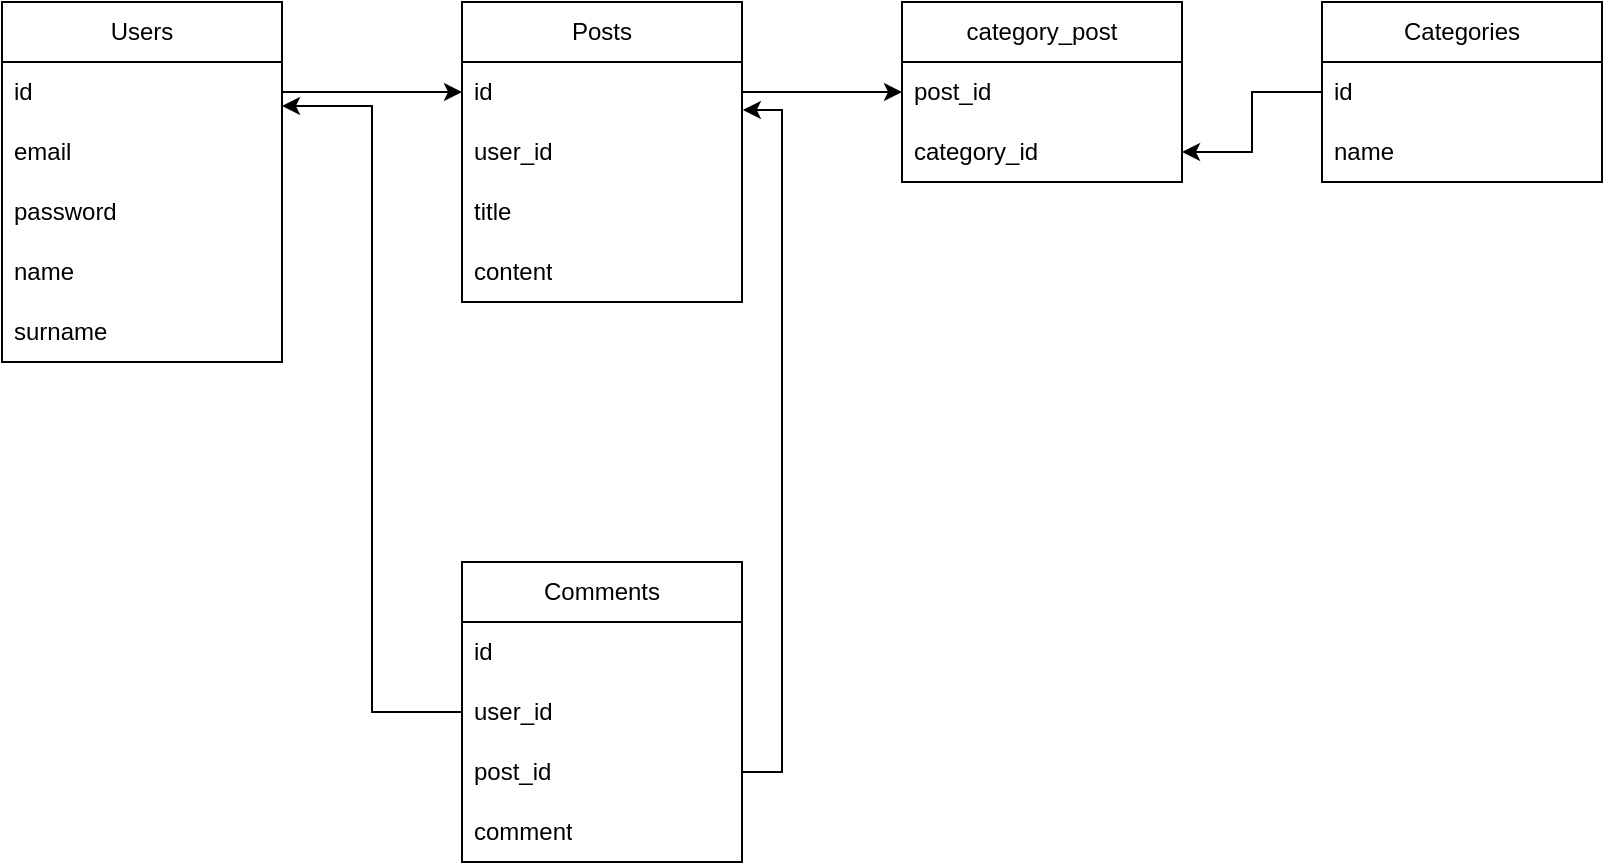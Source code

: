 <mxfile version="27.0.2">
  <diagram id="C5RBs43oDa-KdzZeNtuy" name="Page-1">
    <mxGraphModel dx="686" dy="572" grid="1" gridSize="10" guides="1" tooltips="1" connect="1" arrows="1" fold="1" page="1" pageScale="1" pageWidth="827" pageHeight="1169" math="0" shadow="0">
      <root>
        <mxCell id="WIyWlLk6GJQsqaUBKTNV-0" />
        <mxCell id="WIyWlLk6GJQsqaUBKTNV-1" parent="WIyWlLk6GJQsqaUBKTNV-0" />
        <mxCell id="-H4VAR_xHpoxM49zakFl-0" value="Users" style="swimlane;fontStyle=0;childLayout=stackLayout;horizontal=1;startSize=30;horizontalStack=0;resizeParent=1;resizeParentMax=0;resizeLast=0;collapsible=1;marginBottom=0;whiteSpace=wrap;html=1;" parent="WIyWlLk6GJQsqaUBKTNV-1" vertex="1">
          <mxGeometry x="300" y="340" width="140" height="180" as="geometry" />
        </mxCell>
        <mxCell id="-H4VAR_xHpoxM49zakFl-1" value="id" style="text;strokeColor=none;fillColor=none;align=left;verticalAlign=middle;spacingLeft=4;spacingRight=4;overflow=hidden;points=[[0,0.5],[1,0.5]];portConstraint=eastwest;rotatable=0;whiteSpace=wrap;html=1;" parent="-H4VAR_xHpoxM49zakFl-0" vertex="1">
          <mxGeometry y="30" width="140" height="30" as="geometry" />
        </mxCell>
        <mxCell id="-H4VAR_xHpoxM49zakFl-2" value="email" style="text;strokeColor=none;fillColor=none;align=left;verticalAlign=middle;spacingLeft=4;spacingRight=4;overflow=hidden;points=[[0,0.5],[1,0.5]];portConstraint=eastwest;rotatable=0;whiteSpace=wrap;html=1;" parent="-H4VAR_xHpoxM49zakFl-0" vertex="1">
          <mxGeometry y="60" width="140" height="30" as="geometry" />
        </mxCell>
        <mxCell id="-H4VAR_xHpoxM49zakFl-4" value="password" style="text;strokeColor=none;fillColor=none;align=left;verticalAlign=middle;spacingLeft=4;spacingRight=4;overflow=hidden;points=[[0,0.5],[1,0.5]];portConstraint=eastwest;rotatable=0;whiteSpace=wrap;html=1;" parent="-H4VAR_xHpoxM49zakFl-0" vertex="1">
          <mxGeometry y="90" width="140" height="30" as="geometry" />
        </mxCell>
        <mxCell id="-H4VAR_xHpoxM49zakFl-3" value="name" style="text;strokeColor=none;fillColor=none;align=left;verticalAlign=middle;spacingLeft=4;spacingRight=4;overflow=hidden;points=[[0,0.5],[1,0.5]];portConstraint=eastwest;rotatable=0;whiteSpace=wrap;html=1;" parent="-H4VAR_xHpoxM49zakFl-0" vertex="1">
          <mxGeometry y="120" width="140" height="30" as="geometry" />
        </mxCell>
        <mxCell id="-H4VAR_xHpoxM49zakFl-6" value="surname" style="text;strokeColor=none;fillColor=none;align=left;verticalAlign=middle;spacingLeft=4;spacingRight=4;overflow=hidden;points=[[0,0.5],[1,0.5]];portConstraint=eastwest;rotatable=0;whiteSpace=wrap;html=1;" parent="-H4VAR_xHpoxM49zakFl-0" vertex="1">
          <mxGeometry y="150" width="140" height="30" as="geometry" />
        </mxCell>
        <mxCell id="-H4VAR_xHpoxM49zakFl-7" value="Posts" style="swimlane;fontStyle=0;childLayout=stackLayout;horizontal=1;startSize=30;horizontalStack=0;resizeParent=1;resizeParentMax=0;resizeLast=0;collapsible=1;marginBottom=0;whiteSpace=wrap;html=1;" parent="WIyWlLk6GJQsqaUBKTNV-1" vertex="1">
          <mxGeometry x="530" y="340" width="140" height="150" as="geometry" />
        </mxCell>
        <mxCell id="-H4VAR_xHpoxM49zakFl-8" value="id" style="text;strokeColor=none;fillColor=none;align=left;verticalAlign=middle;spacingLeft=4;spacingRight=4;overflow=hidden;points=[[0,0.5],[1,0.5]];portConstraint=eastwest;rotatable=0;whiteSpace=wrap;html=1;" parent="-H4VAR_xHpoxM49zakFl-7" vertex="1">
          <mxGeometry y="30" width="140" height="30" as="geometry" />
        </mxCell>
        <mxCell id="-H4VAR_xHpoxM49zakFl-13" value="user_id" style="text;strokeColor=none;fillColor=none;align=left;verticalAlign=middle;spacingLeft=4;spacingRight=4;overflow=hidden;points=[[0,0.5],[1,0.5]];portConstraint=eastwest;rotatable=0;whiteSpace=wrap;html=1;" parent="-H4VAR_xHpoxM49zakFl-7" vertex="1">
          <mxGeometry y="60" width="140" height="30" as="geometry" />
        </mxCell>
        <mxCell id="-H4VAR_xHpoxM49zakFl-9" value="title" style="text;strokeColor=none;fillColor=none;align=left;verticalAlign=middle;spacingLeft=4;spacingRight=4;overflow=hidden;points=[[0,0.5],[1,0.5]];portConstraint=eastwest;rotatable=0;whiteSpace=wrap;html=1;" parent="-H4VAR_xHpoxM49zakFl-7" vertex="1">
          <mxGeometry y="90" width="140" height="30" as="geometry" />
        </mxCell>
        <mxCell id="-H4VAR_xHpoxM49zakFl-10" value="content" style="text;strokeColor=none;fillColor=none;align=left;verticalAlign=middle;spacingLeft=4;spacingRight=4;overflow=hidden;points=[[0,0.5],[1,0.5]];portConstraint=eastwest;rotatable=0;whiteSpace=wrap;html=1;" parent="-H4VAR_xHpoxM49zakFl-7" vertex="1">
          <mxGeometry y="120" width="140" height="30" as="geometry" />
        </mxCell>
        <mxCell id="-H4VAR_xHpoxM49zakFl-15" value="Categories" style="swimlane;fontStyle=0;childLayout=stackLayout;horizontal=1;startSize=30;horizontalStack=0;resizeParent=1;resizeParentMax=0;resizeLast=0;collapsible=1;marginBottom=0;whiteSpace=wrap;html=1;" parent="WIyWlLk6GJQsqaUBKTNV-1" vertex="1">
          <mxGeometry x="960" y="340" width="140" height="90" as="geometry" />
        </mxCell>
        <mxCell id="-H4VAR_xHpoxM49zakFl-16" value="id" style="text;strokeColor=none;fillColor=none;align=left;verticalAlign=middle;spacingLeft=4;spacingRight=4;overflow=hidden;points=[[0,0.5],[1,0.5]];portConstraint=eastwest;rotatable=0;whiteSpace=wrap;html=1;" parent="-H4VAR_xHpoxM49zakFl-15" vertex="1">
          <mxGeometry y="30" width="140" height="30" as="geometry" />
        </mxCell>
        <mxCell id="-H4VAR_xHpoxM49zakFl-17" value="name" style="text;strokeColor=none;fillColor=none;align=left;verticalAlign=middle;spacingLeft=4;spacingRight=4;overflow=hidden;points=[[0,0.5],[1,0.5]];portConstraint=eastwest;rotatable=0;whiteSpace=wrap;html=1;" parent="-H4VAR_xHpoxM49zakFl-15" vertex="1">
          <mxGeometry y="60" width="140" height="30" as="geometry" />
        </mxCell>
        <mxCell id="-H4VAR_xHpoxM49zakFl-19" value="category_post" style="swimlane;fontStyle=0;childLayout=stackLayout;horizontal=1;startSize=30;horizontalStack=0;resizeParent=1;resizeParentMax=0;resizeLast=0;collapsible=1;marginBottom=0;whiteSpace=wrap;html=1;" parent="WIyWlLk6GJQsqaUBKTNV-1" vertex="1">
          <mxGeometry x="750" y="340" width="140" height="90" as="geometry" />
        </mxCell>
        <mxCell id="-H4VAR_xHpoxM49zakFl-20" value="post_id" style="text;strokeColor=none;fillColor=none;align=left;verticalAlign=middle;spacingLeft=4;spacingRight=4;overflow=hidden;points=[[0,0.5],[1,0.5]];portConstraint=eastwest;rotatable=0;whiteSpace=wrap;html=1;" parent="-H4VAR_xHpoxM49zakFl-19" vertex="1">
          <mxGeometry y="30" width="140" height="30" as="geometry" />
        </mxCell>
        <mxCell id="-H4VAR_xHpoxM49zakFl-21" value="category_id" style="text;strokeColor=none;fillColor=none;align=left;verticalAlign=middle;spacingLeft=4;spacingRight=4;overflow=hidden;points=[[0,0.5],[1,0.5]];portConstraint=eastwest;rotatable=0;whiteSpace=wrap;html=1;" parent="-H4VAR_xHpoxM49zakFl-19" vertex="1">
          <mxGeometry y="60" width="140" height="30" as="geometry" />
        </mxCell>
        <mxCell id="-H4VAR_xHpoxM49zakFl-23" style="edgeStyle=orthogonalEdgeStyle;rounded=0;orthogonalLoop=1;jettySize=auto;html=1;entryX=0;entryY=0.5;entryDx=0;entryDy=0;" parent="WIyWlLk6GJQsqaUBKTNV-1" source="-H4VAR_xHpoxM49zakFl-8" target="-H4VAR_xHpoxM49zakFl-19" edge="1">
          <mxGeometry relative="1" as="geometry" />
        </mxCell>
        <mxCell id="-H4VAR_xHpoxM49zakFl-24" style="edgeStyle=orthogonalEdgeStyle;rounded=0;orthogonalLoop=1;jettySize=auto;html=1;entryX=1;entryY=0.5;entryDx=0;entryDy=0;" parent="WIyWlLk6GJQsqaUBKTNV-1" source="-H4VAR_xHpoxM49zakFl-16" target="-H4VAR_xHpoxM49zakFl-21" edge="1">
          <mxGeometry relative="1" as="geometry" />
        </mxCell>
        <mxCell id="-H4VAR_xHpoxM49zakFl-25" style="edgeStyle=orthogonalEdgeStyle;rounded=0;orthogonalLoop=1;jettySize=auto;html=1;entryX=0;entryY=0.5;entryDx=0;entryDy=0;" parent="WIyWlLk6GJQsqaUBKTNV-1" source="-H4VAR_xHpoxM49zakFl-1" target="-H4VAR_xHpoxM49zakFl-8" edge="1">
          <mxGeometry relative="1" as="geometry" />
        </mxCell>
        <mxCell id="-H4VAR_xHpoxM49zakFl-26" value="Comments" style="swimlane;fontStyle=0;childLayout=stackLayout;horizontal=1;startSize=30;horizontalStack=0;resizeParent=1;resizeParentMax=0;resizeLast=0;collapsible=1;marginBottom=0;whiteSpace=wrap;html=1;" parent="WIyWlLk6GJQsqaUBKTNV-1" vertex="1">
          <mxGeometry x="530" y="620" width="140" height="150" as="geometry" />
        </mxCell>
        <mxCell id="-H4VAR_xHpoxM49zakFl-27" value="id" style="text;strokeColor=none;fillColor=none;align=left;verticalAlign=middle;spacingLeft=4;spacingRight=4;overflow=hidden;points=[[0,0.5],[1,0.5]];portConstraint=eastwest;rotatable=0;whiteSpace=wrap;html=1;" parent="-H4VAR_xHpoxM49zakFl-26" vertex="1">
          <mxGeometry y="30" width="140" height="30" as="geometry" />
        </mxCell>
        <mxCell id="-H4VAR_xHpoxM49zakFl-28" value="user_id" style="text;strokeColor=none;fillColor=none;align=left;verticalAlign=middle;spacingLeft=4;spacingRight=4;overflow=hidden;points=[[0,0.5],[1,0.5]];portConstraint=eastwest;rotatable=0;whiteSpace=wrap;html=1;" parent="-H4VAR_xHpoxM49zakFl-26" vertex="1">
          <mxGeometry y="60" width="140" height="30" as="geometry" />
        </mxCell>
        <mxCell id="-H4VAR_xHpoxM49zakFl-30" value="post_id" style="text;strokeColor=none;fillColor=none;align=left;verticalAlign=middle;spacingLeft=4;spacingRight=4;overflow=hidden;points=[[0,0.5],[1,0.5]];portConstraint=eastwest;rotatable=0;whiteSpace=wrap;html=1;" parent="-H4VAR_xHpoxM49zakFl-26" vertex="1">
          <mxGeometry y="90" width="140" height="30" as="geometry" />
        </mxCell>
        <mxCell id="-H4VAR_xHpoxM49zakFl-29" value="comment" style="text;strokeColor=none;fillColor=none;align=left;verticalAlign=middle;spacingLeft=4;spacingRight=4;overflow=hidden;points=[[0,0.5],[1,0.5]];portConstraint=eastwest;rotatable=0;whiteSpace=wrap;html=1;" parent="-H4VAR_xHpoxM49zakFl-26" vertex="1">
          <mxGeometry y="120" width="140" height="30" as="geometry" />
        </mxCell>
        <mxCell id="-H4VAR_xHpoxM49zakFl-31" style="edgeStyle=orthogonalEdgeStyle;rounded=0;orthogonalLoop=1;jettySize=auto;html=1;entryX=1.003;entryY=0.8;entryDx=0;entryDy=0;entryPerimeter=0;" parent="WIyWlLk6GJQsqaUBKTNV-1" source="-H4VAR_xHpoxM49zakFl-30" target="-H4VAR_xHpoxM49zakFl-8" edge="1">
          <mxGeometry relative="1" as="geometry">
            <Array as="points">
              <mxPoint x="690" y="725" />
              <mxPoint x="690" y="394" />
            </Array>
          </mxGeometry>
        </mxCell>
        <mxCell id="-H4VAR_xHpoxM49zakFl-32" style="edgeStyle=orthogonalEdgeStyle;rounded=0;orthogonalLoop=1;jettySize=auto;html=1;exitX=0;exitY=0.5;exitDx=0;exitDy=0;" parent="WIyWlLk6GJQsqaUBKTNV-1" source="-H4VAR_xHpoxM49zakFl-28" target="-H4VAR_xHpoxM49zakFl-1" edge="1">
          <mxGeometry relative="1" as="geometry">
            <Array as="points">
              <mxPoint x="485" y="695" />
              <mxPoint x="485" y="392" />
            </Array>
          </mxGeometry>
        </mxCell>
      </root>
    </mxGraphModel>
  </diagram>
</mxfile>
